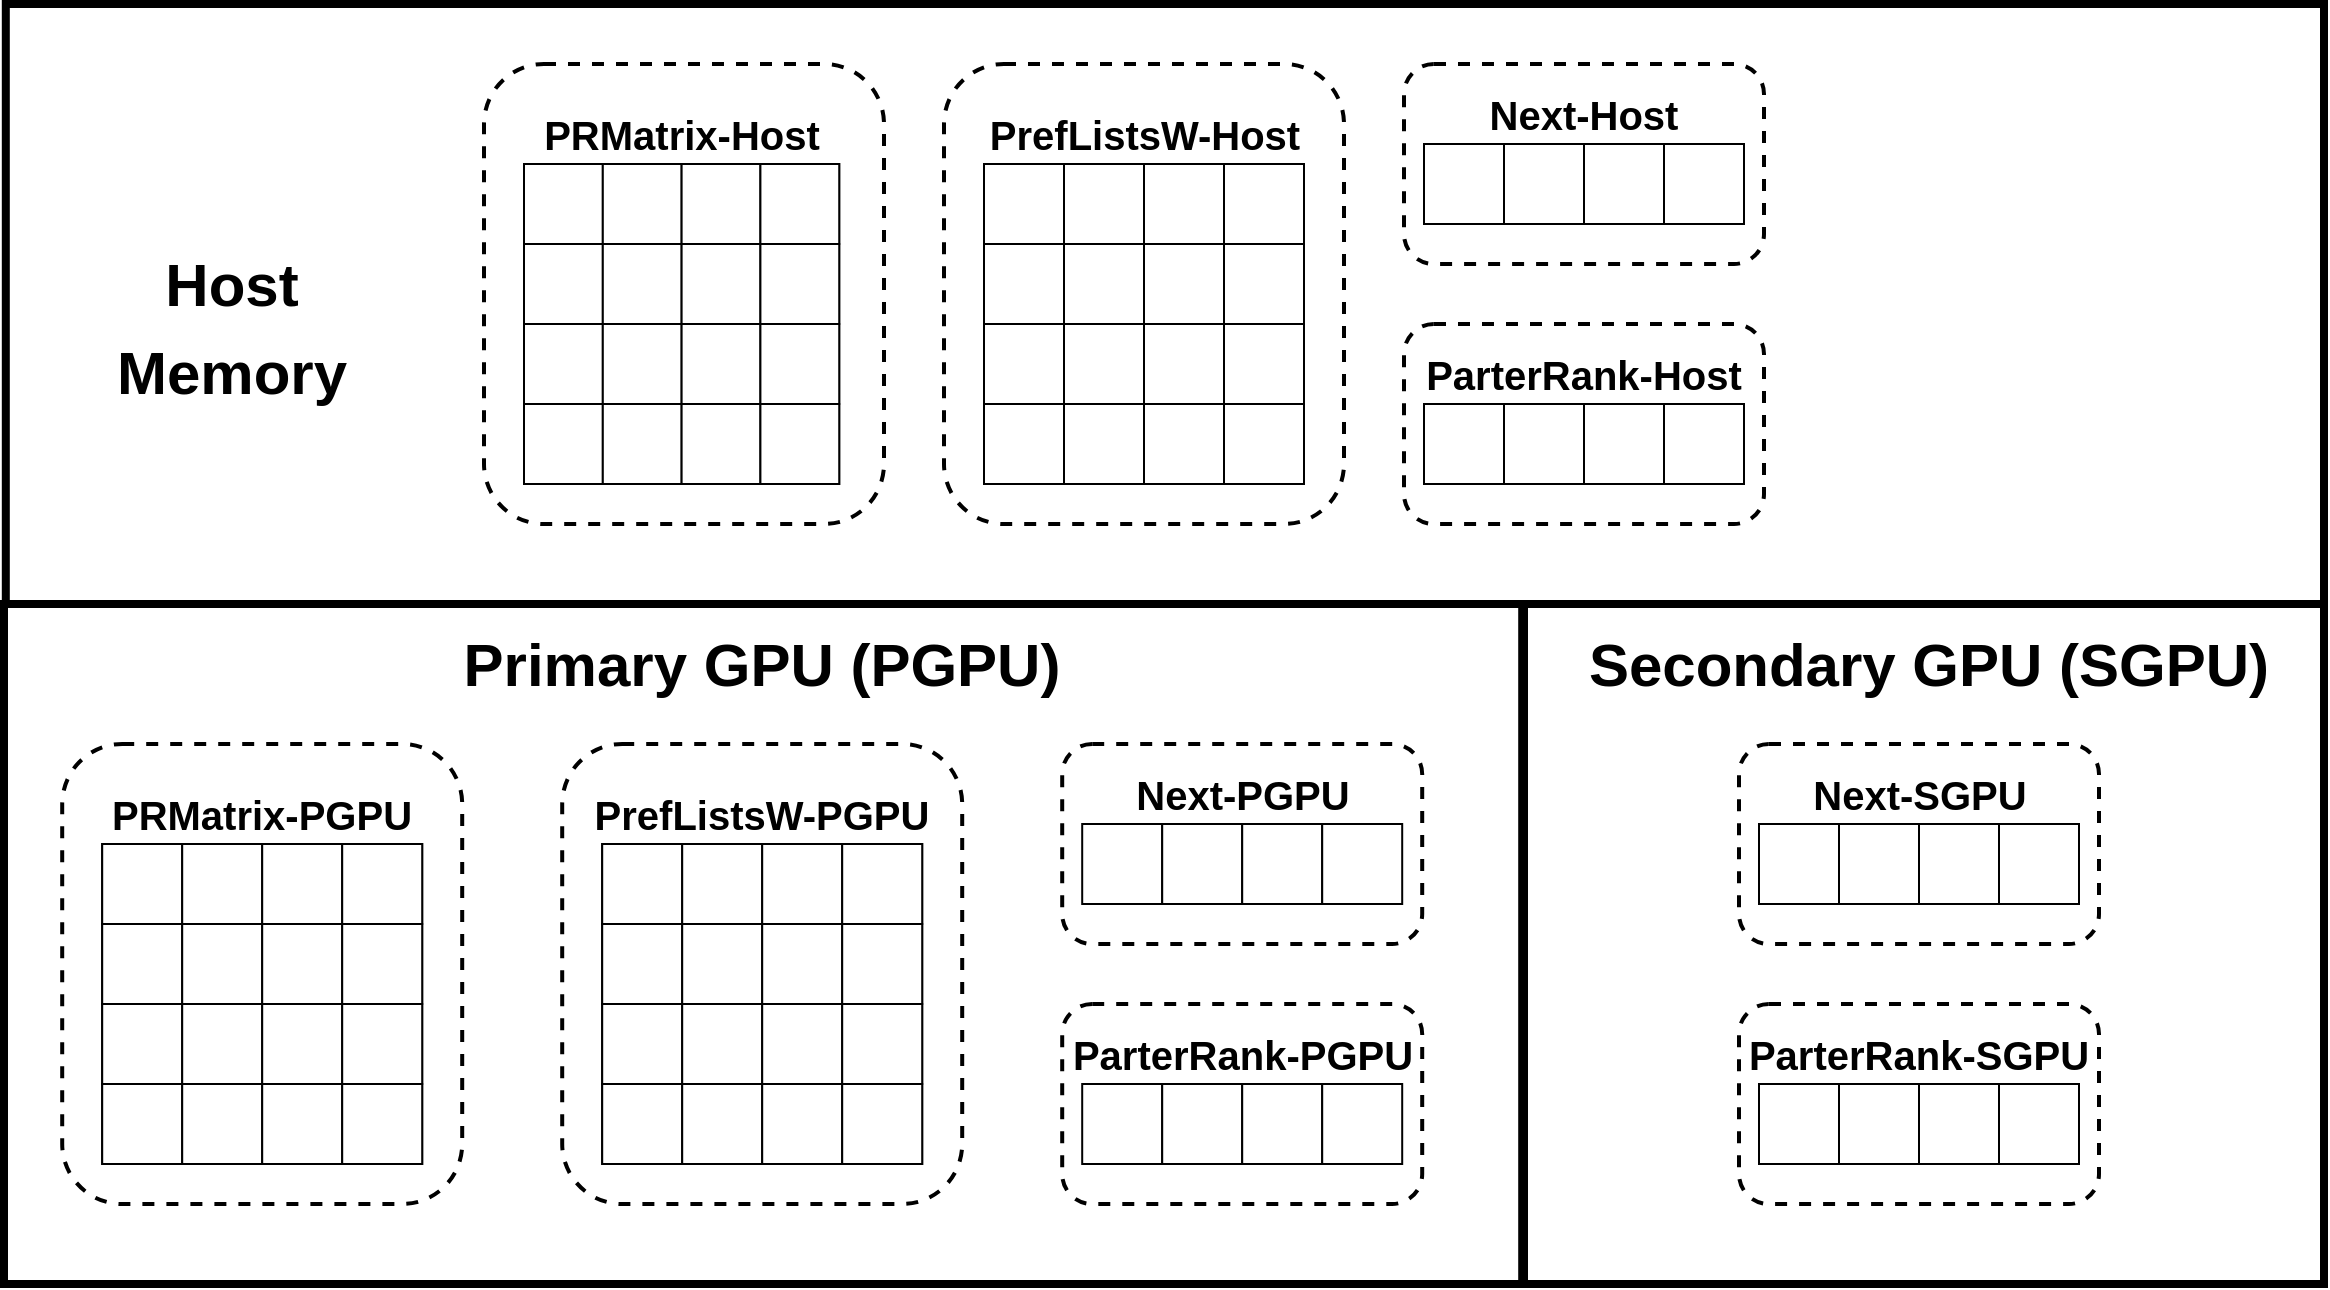 <mxfile version="24.7.0" type="github">
  <diagram name="Page-1" id="QYnF0VAGigdxiVe0kUOT">
    <mxGraphModel dx="1584" dy="921" grid="1" gridSize="10" guides="1" tooltips="1" connect="1" arrows="1" fold="1" page="1" pageScale="1" pageWidth="850" pageHeight="1100" math="0" shadow="0">
      <root>
        <mxCell id="0" />
        <mxCell id="1" parent="0" />
        <mxCell id="m7U1WaPmdHwWJLhLWRLw-304" value="" style="rounded=0;whiteSpace=wrap;html=1;strokeWidth=4;" vertex="1" parent="1">
          <mxGeometry x="160.9" y="400" width="1159.1" height="300" as="geometry" />
        </mxCell>
        <mxCell id="m7U1WaPmdHwWJLhLWRLw-263" value="" style="rounded=1;whiteSpace=wrap;html=1;fillColor=none;strokeWidth=2;dashed=1;" vertex="1" parent="1">
          <mxGeometry x="860" y="430" width="180" height="100" as="geometry" />
        </mxCell>
        <mxCell id="m7U1WaPmdHwWJLhLWRLw-324" value="" style="rounded=0;whiteSpace=wrap;html=1;strokeWidth=4;" vertex="1" parent="1">
          <mxGeometry x="920" y="700" width="400" height="340" as="geometry" />
        </mxCell>
        <mxCell id="m7U1WaPmdHwWJLhLWRLw-92" value="" style="rounded=1;whiteSpace=wrap;html=1;fillColor=none;strokeWidth=2;dashed=1;" vertex="1" parent="1">
          <mxGeometry x="400" y="430" width="200" height="230" as="geometry" />
        </mxCell>
        <mxCell id="m7U1WaPmdHwWJLhLWRLw-93" value="" style="rounded=1;whiteSpace=wrap;html=1;fillColor=none;strokeWidth=2;dashed=1;" vertex="1" parent="1">
          <mxGeometry x="630" y="430" width="200" height="230" as="geometry" />
        </mxCell>
        <mxCell id="m7U1WaPmdHwWJLhLWRLw-30" value="" style="group" vertex="1" connectable="0" parent="1">
          <mxGeometry x="650" y="480" width="160" height="160" as="geometry" />
        </mxCell>
        <mxCell id="m7U1WaPmdHwWJLhLWRLw-3" value="" style="rounded=0;whiteSpace=wrap;html=1;" vertex="1" parent="m7U1WaPmdHwWJLhLWRLw-30">
          <mxGeometry width="160" height="160" as="geometry" />
        </mxCell>
        <mxCell id="m7U1WaPmdHwWJLhLWRLw-14" value="" style="rounded=0;whiteSpace=wrap;html=1;" vertex="1" parent="m7U1WaPmdHwWJLhLWRLw-30">
          <mxGeometry width="40" height="40" as="geometry" />
        </mxCell>
        <mxCell id="m7U1WaPmdHwWJLhLWRLw-15" value="" style="rounded=0;whiteSpace=wrap;html=1;" vertex="1" parent="m7U1WaPmdHwWJLhLWRLw-30">
          <mxGeometry y="40" width="40" height="40" as="geometry" />
        </mxCell>
        <mxCell id="m7U1WaPmdHwWJLhLWRLw-16" value="" style="rounded=0;whiteSpace=wrap;html=1;" vertex="1" parent="m7U1WaPmdHwWJLhLWRLw-30">
          <mxGeometry y="80" width="40" height="40" as="geometry" />
        </mxCell>
        <mxCell id="m7U1WaPmdHwWJLhLWRLw-17" value="" style="rounded=0;whiteSpace=wrap;html=1;" vertex="1" parent="m7U1WaPmdHwWJLhLWRLw-30">
          <mxGeometry y="120" width="40" height="40" as="geometry" />
        </mxCell>
        <mxCell id="m7U1WaPmdHwWJLhLWRLw-18" value="" style="rounded=0;whiteSpace=wrap;html=1;" vertex="1" parent="m7U1WaPmdHwWJLhLWRLw-30">
          <mxGeometry x="40" width="40" height="40" as="geometry" />
        </mxCell>
        <mxCell id="m7U1WaPmdHwWJLhLWRLw-19" value="" style="rounded=0;whiteSpace=wrap;html=1;" vertex="1" parent="m7U1WaPmdHwWJLhLWRLw-30">
          <mxGeometry x="40" y="40" width="40" height="40" as="geometry" />
        </mxCell>
        <mxCell id="m7U1WaPmdHwWJLhLWRLw-20" value="" style="rounded=0;whiteSpace=wrap;html=1;" vertex="1" parent="m7U1WaPmdHwWJLhLWRLw-30">
          <mxGeometry x="40" y="80" width="40" height="40" as="geometry" />
        </mxCell>
        <mxCell id="m7U1WaPmdHwWJLhLWRLw-21" value="" style="rounded=0;whiteSpace=wrap;html=1;" vertex="1" parent="m7U1WaPmdHwWJLhLWRLw-30">
          <mxGeometry x="40" y="120" width="40" height="40" as="geometry" />
        </mxCell>
        <mxCell id="m7U1WaPmdHwWJLhLWRLw-22" value="" style="rounded=0;whiteSpace=wrap;html=1;" vertex="1" parent="m7U1WaPmdHwWJLhLWRLw-30">
          <mxGeometry x="80" width="40" height="40" as="geometry" />
        </mxCell>
        <mxCell id="m7U1WaPmdHwWJLhLWRLw-23" value="" style="rounded=0;whiteSpace=wrap;html=1;" vertex="1" parent="m7U1WaPmdHwWJLhLWRLw-30">
          <mxGeometry x="80" y="40" width="40" height="40" as="geometry" />
        </mxCell>
        <mxCell id="m7U1WaPmdHwWJLhLWRLw-24" value="" style="rounded=0;whiteSpace=wrap;html=1;" vertex="1" parent="m7U1WaPmdHwWJLhLWRLw-30">
          <mxGeometry x="80" y="80" width="40" height="40" as="geometry" />
        </mxCell>
        <mxCell id="m7U1WaPmdHwWJLhLWRLw-25" value="" style="rounded=0;whiteSpace=wrap;html=1;" vertex="1" parent="m7U1WaPmdHwWJLhLWRLw-30">
          <mxGeometry x="80" y="120" width="40" height="40" as="geometry" />
        </mxCell>
        <mxCell id="m7U1WaPmdHwWJLhLWRLw-26" value="" style="rounded=0;whiteSpace=wrap;html=1;" vertex="1" parent="m7U1WaPmdHwWJLhLWRLw-30">
          <mxGeometry x="120" width="40" height="40" as="geometry" />
        </mxCell>
        <mxCell id="m7U1WaPmdHwWJLhLWRLw-27" value="" style="rounded=0;whiteSpace=wrap;html=1;" vertex="1" parent="m7U1WaPmdHwWJLhLWRLw-30">
          <mxGeometry x="120" y="40" width="40" height="40" as="geometry" />
        </mxCell>
        <mxCell id="m7U1WaPmdHwWJLhLWRLw-28" value="" style="rounded=0;whiteSpace=wrap;html=1;" vertex="1" parent="m7U1WaPmdHwWJLhLWRLw-30">
          <mxGeometry x="120" y="80" width="40" height="40" as="geometry" />
        </mxCell>
        <mxCell id="m7U1WaPmdHwWJLhLWRLw-29" value="" style="rounded=0;whiteSpace=wrap;html=1;" vertex="1" parent="m7U1WaPmdHwWJLhLWRLw-30">
          <mxGeometry x="120" y="120" width="40" height="40" as="geometry" />
        </mxCell>
        <mxCell id="m7U1WaPmdHwWJLhLWRLw-84" value="&lt;p&gt;&lt;b&gt;&lt;font style=&quot;font-size: 20px;&quot;&gt;PRMatrix-Host&lt;/font&gt;&lt;/b&gt;&lt;/p&gt;" style="text;html=1;align=center;verticalAlign=middle;whiteSpace=wrap;rounded=0;" vertex="1" parent="1">
          <mxGeometry x="428.81" y="450" width="140" height="30" as="geometry" />
        </mxCell>
        <mxCell id="m7U1WaPmdHwWJLhLWRLw-86" value="&lt;p&gt;&lt;b&gt;&lt;font style=&quot;font-size: 20px;&quot;&gt;PrefListsW-Host&lt;/font&gt;&lt;/b&gt;&lt;/p&gt;" style="text;html=1;align=center;verticalAlign=middle;whiteSpace=wrap;rounded=0;" vertex="1" parent="1">
          <mxGeometry x="647.5" y="450" width="165" height="30" as="geometry" />
        </mxCell>
        <mxCell id="m7U1WaPmdHwWJLhLWRLw-257" value="" style="group" vertex="1" connectable="0" parent="1">
          <mxGeometry x="870" y="470" width="160" height="80" as="geometry" />
        </mxCell>
        <mxCell id="m7U1WaPmdHwWJLhLWRLw-258" value="" style="rounded=0;whiteSpace=wrap;html=1;" vertex="1" parent="m7U1WaPmdHwWJLhLWRLw-257">
          <mxGeometry width="40" height="40" as="geometry" />
        </mxCell>
        <mxCell id="m7U1WaPmdHwWJLhLWRLw-259" value="" style="rounded=0;whiteSpace=wrap;html=1;" vertex="1" parent="m7U1WaPmdHwWJLhLWRLw-257">
          <mxGeometry x="40" width="40" height="40" as="geometry" />
        </mxCell>
        <mxCell id="m7U1WaPmdHwWJLhLWRLw-260" value="" style="rounded=0;whiteSpace=wrap;html=1;" vertex="1" parent="m7U1WaPmdHwWJLhLWRLw-257">
          <mxGeometry x="80" width="40" height="40" as="geometry" />
        </mxCell>
        <mxCell id="m7U1WaPmdHwWJLhLWRLw-261" value="" style="rounded=0;whiteSpace=wrap;html=1;" vertex="1" parent="m7U1WaPmdHwWJLhLWRLw-257">
          <mxGeometry x="120" width="40" height="40" as="geometry" />
        </mxCell>
        <mxCell id="m7U1WaPmdHwWJLhLWRLw-262" value="&lt;p&gt;&lt;b&gt;&lt;font style=&quot;font-size: 20px;&quot;&gt;Next-Host&lt;/font&gt;&lt;/b&gt;&lt;/p&gt;" style="text;html=1;align=center;verticalAlign=middle;whiteSpace=wrap;rounded=0;" vertex="1" parent="1">
          <mxGeometry x="900" y="440" width="100" height="30" as="geometry" />
        </mxCell>
        <mxCell id="m7U1WaPmdHwWJLhLWRLw-264" value="" style="rounded=1;whiteSpace=wrap;html=1;fillColor=none;strokeWidth=2;dashed=1;" vertex="1" parent="1">
          <mxGeometry x="860" y="560" width="180" height="100" as="geometry" />
        </mxCell>
        <mxCell id="m7U1WaPmdHwWJLhLWRLw-265" value="" style="group" vertex="1" connectable="0" parent="1">
          <mxGeometry x="670" y="600" width="230" height="120" as="geometry" />
        </mxCell>
        <mxCell id="m7U1WaPmdHwWJLhLWRLw-266" value="" style="rounded=0;whiteSpace=wrap;html=1;" vertex="1" parent="m7U1WaPmdHwWJLhLWRLw-265">
          <mxGeometry x="200" width="40" height="40" as="geometry" />
        </mxCell>
        <mxCell id="m7U1WaPmdHwWJLhLWRLw-267" value="" style="rounded=0;whiteSpace=wrap;html=1;" vertex="1" parent="m7U1WaPmdHwWJLhLWRLw-265">
          <mxGeometry x="240" width="40" height="40" as="geometry" />
        </mxCell>
        <mxCell id="m7U1WaPmdHwWJLhLWRLw-268" value="" style="rounded=0;whiteSpace=wrap;html=1;" vertex="1" parent="m7U1WaPmdHwWJLhLWRLw-265">
          <mxGeometry x="280" width="40" height="40" as="geometry" />
        </mxCell>
        <mxCell id="m7U1WaPmdHwWJLhLWRLw-269" value="" style="rounded=0;whiteSpace=wrap;html=1;" vertex="1" parent="m7U1WaPmdHwWJLhLWRLw-265">
          <mxGeometry x="320" width="40" height="40" as="geometry" />
        </mxCell>
        <mxCell id="m7U1WaPmdHwWJLhLWRLw-270" value="&lt;p&gt;&lt;b&gt;&lt;font style=&quot;font-size: 20px;&quot;&gt;ParterRank-Host&lt;/font&gt;&lt;/b&gt;&lt;/p&gt;" style="text;html=1;align=center;verticalAlign=middle;whiteSpace=wrap;rounded=0;" vertex="1" parent="1">
          <mxGeometry x="870" y="570" width="160" height="30" as="geometry" />
        </mxCell>
        <mxCell id="m7U1WaPmdHwWJLhLWRLw-305" value="" style="rounded=1;whiteSpace=wrap;html=1;fillColor=none;strokeWidth=2;dashed=1;" vertex="1" parent="1">
          <mxGeometry x="1027.5" y="900" width="180" height="100" as="geometry" />
        </mxCell>
        <mxCell id="m7U1WaPmdHwWJLhLWRLw-306" value="" style="rounded=1;whiteSpace=wrap;html=1;fillColor=none;strokeWidth=2;dashed=1;" vertex="1" parent="1">
          <mxGeometry x="1027.5" y="770" width="180" height="100" as="geometry" />
        </mxCell>
        <mxCell id="m7U1WaPmdHwWJLhLWRLw-307" value="&lt;p style=&quot;font-size: 20px;&quot;&gt;&lt;b style=&quot;font-size: 20px;&quot;&gt;&lt;font style=&quot;font-size: 20px;&quot;&gt;Next-SGPU&lt;/font&gt;&lt;/b&gt;&lt;/p&gt;" style="text;html=1;align=center;verticalAlign=middle;whiteSpace=wrap;rounded=0;fontSize=20;" vertex="1" parent="1">
          <mxGeometry x="1053.75" y="780" width="127.5" height="30" as="geometry" />
        </mxCell>
        <mxCell id="m7U1WaPmdHwWJLhLWRLw-308" value="&lt;p style=&quot;font-size: 20px;&quot;&gt;&lt;b style=&quot;font-size: 20px;&quot;&gt;&lt;font style=&quot;font-size: 20px;&quot;&gt;ParterRank-SGPU&lt;/font&gt;&lt;/b&gt;&lt;/p&gt;" style="text;html=1;align=center;verticalAlign=middle;whiteSpace=wrap;rounded=0;fontSize=20;" vertex="1" parent="1">
          <mxGeometry x="1026.25" y="910" width="182.5" height="30" as="geometry" />
        </mxCell>
        <mxCell id="m7U1WaPmdHwWJLhLWRLw-309" value="&lt;b style=&quot;&quot;&gt;&lt;font style=&quot;font-size: 30px;&quot;&gt;Secondary GPU (SGPU)&lt;/font&gt;&lt;/b&gt;" style="rounded=1;whiteSpace=wrap;html=1;strokeColor=none;fillColor=none;" vertex="1" parent="1">
          <mxGeometry x="950" y="710" width="345" height="40" as="geometry" />
        </mxCell>
        <mxCell id="m7U1WaPmdHwWJLhLWRLw-312" value="" style="group" vertex="1" connectable="0" parent="1">
          <mxGeometry x="1037.5" y="940" width="160" height="40" as="geometry" />
        </mxCell>
        <mxCell id="m7U1WaPmdHwWJLhLWRLw-313" value="" style="rounded=0;whiteSpace=wrap;html=1;" vertex="1" parent="m7U1WaPmdHwWJLhLWRLw-312">
          <mxGeometry width="40" height="40" as="geometry" />
        </mxCell>
        <mxCell id="m7U1WaPmdHwWJLhLWRLw-314" value="" style="rounded=0;whiteSpace=wrap;html=1;" vertex="1" parent="m7U1WaPmdHwWJLhLWRLw-312">
          <mxGeometry x="40" width="40" height="40" as="geometry" />
        </mxCell>
        <mxCell id="m7U1WaPmdHwWJLhLWRLw-315" value="" style="rounded=0;whiteSpace=wrap;html=1;" vertex="1" parent="m7U1WaPmdHwWJLhLWRLw-312">
          <mxGeometry x="80" width="40" height="40" as="geometry" />
        </mxCell>
        <mxCell id="m7U1WaPmdHwWJLhLWRLw-316" value="" style="rounded=0;whiteSpace=wrap;html=1;" vertex="1" parent="m7U1WaPmdHwWJLhLWRLw-312">
          <mxGeometry x="120" width="40" height="40" as="geometry" />
        </mxCell>
        <mxCell id="m7U1WaPmdHwWJLhLWRLw-318" value="" style="group" vertex="1" connectable="0" parent="1">
          <mxGeometry x="1037.5" y="810" width="160" height="80" as="geometry" />
        </mxCell>
        <mxCell id="m7U1WaPmdHwWJLhLWRLw-319" value="" style="group" vertex="1" connectable="0" parent="m7U1WaPmdHwWJLhLWRLw-318">
          <mxGeometry width="160" height="40" as="geometry" />
        </mxCell>
        <mxCell id="m7U1WaPmdHwWJLhLWRLw-320" value="" style="rounded=0;whiteSpace=wrap;html=1;" vertex="1" parent="m7U1WaPmdHwWJLhLWRLw-319">
          <mxGeometry width="40" height="40" as="geometry" />
        </mxCell>
        <mxCell id="m7U1WaPmdHwWJLhLWRLw-321" value="" style="rounded=0;whiteSpace=wrap;html=1;" vertex="1" parent="m7U1WaPmdHwWJLhLWRLw-319">
          <mxGeometry x="40" width="40" height="40" as="geometry" />
        </mxCell>
        <mxCell id="m7U1WaPmdHwWJLhLWRLw-322" value="" style="rounded=0;whiteSpace=wrap;html=1;" vertex="1" parent="m7U1WaPmdHwWJLhLWRLw-319">
          <mxGeometry x="80" width="40" height="40" as="geometry" />
        </mxCell>
        <mxCell id="m7U1WaPmdHwWJLhLWRLw-323" value="" style="rounded=0;whiteSpace=wrap;html=1;" vertex="1" parent="m7U1WaPmdHwWJLhLWRLw-319">
          <mxGeometry x="120" width="40" height="40" as="geometry" />
        </mxCell>
        <mxCell id="m7U1WaPmdHwWJLhLWRLw-33" value="" style="rounded=0;whiteSpace=wrap;html=1;" vertex="1" parent="1">
          <mxGeometry x="420" y="480" width="157.612" height="160" as="geometry" />
        </mxCell>
        <mxCell id="m7U1WaPmdHwWJLhLWRLw-34" value="" style="rounded=0;whiteSpace=wrap;html=1;" vertex="1" parent="1">
          <mxGeometry x="420" y="480" width="39.403" height="40" as="geometry" />
        </mxCell>
        <mxCell id="m7U1WaPmdHwWJLhLWRLw-35" value="" style="rounded=0;whiteSpace=wrap;html=1;" vertex="1" parent="1">
          <mxGeometry x="420" y="520" width="39.403" height="40" as="geometry" />
        </mxCell>
        <mxCell id="m7U1WaPmdHwWJLhLWRLw-36" value="" style="rounded=0;whiteSpace=wrap;html=1;" vertex="1" parent="1">
          <mxGeometry x="420" y="560" width="39.403" height="40" as="geometry" />
        </mxCell>
        <mxCell id="m7U1WaPmdHwWJLhLWRLw-37" value="" style="rounded=0;whiteSpace=wrap;html=1;" vertex="1" parent="1">
          <mxGeometry x="420" y="600" width="39.403" height="40" as="geometry" />
        </mxCell>
        <mxCell id="m7U1WaPmdHwWJLhLWRLw-38" value="" style="rounded=0;whiteSpace=wrap;html=1;" vertex="1" parent="1">
          <mxGeometry x="459.403" y="480" width="39.403" height="40" as="geometry" />
        </mxCell>
        <mxCell id="m7U1WaPmdHwWJLhLWRLw-39" value="" style="rounded=0;whiteSpace=wrap;html=1;" vertex="1" parent="1">
          <mxGeometry x="459.403" y="520" width="39.403" height="40" as="geometry" />
        </mxCell>
        <mxCell id="m7U1WaPmdHwWJLhLWRLw-40" value="" style="rounded=0;whiteSpace=wrap;html=1;" vertex="1" parent="1">
          <mxGeometry x="459.403" y="560" width="39.403" height="40" as="geometry" />
        </mxCell>
        <mxCell id="m7U1WaPmdHwWJLhLWRLw-41" value="" style="rounded=0;whiteSpace=wrap;html=1;" vertex="1" parent="1">
          <mxGeometry x="459.403" y="600" width="39.403" height="40" as="geometry" />
        </mxCell>
        <mxCell id="m7U1WaPmdHwWJLhLWRLw-42" value="" style="rounded=0;whiteSpace=wrap;html=1;" vertex="1" parent="1">
          <mxGeometry x="498.806" y="480" width="39.403" height="40" as="geometry" />
        </mxCell>
        <mxCell id="m7U1WaPmdHwWJLhLWRLw-43" value="" style="rounded=0;whiteSpace=wrap;html=1;" vertex="1" parent="1">
          <mxGeometry x="498.806" y="520" width="39.403" height="40" as="geometry" />
        </mxCell>
        <mxCell id="m7U1WaPmdHwWJLhLWRLw-44" value="" style="rounded=0;whiteSpace=wrap;html=1;" vertex="1" parent="1">
          <mxGeometry x="498.806" y="560" width="39.403" height="40" as="geometry" />
        </mxCell>
        <mxCell id="m7U1WaPmdHwWJLhLWRLw-45" value="" style="rounded=0;whiteSpace=wrap;html=1;" vertex="1" parent="1">
          <mxGeometry x="498.806" y="600" width="39.403" height="40" as="geometry" />
        </mxCell>
        <mxCell id="m7U1WaPmdHwWJLhLWRLw-46" value="" style="rounded=0;whiteSpace=wrap;html=1;" vertex="1" parent="1">
          <mxGeometry x="538.209" y="480" width="39.403" height="40" as="geometry" />
        </mxCell>
        <mxCell id="m7U1WaPmdHwWJLhLWRLw-47" value="" style="rounded=0;whiteSpace=wrap;html=1;" vertex="1" parent="1">
          <mxGeometry x="538.209" y="520" width="39.403" height="40" as="geometry" />
        </mxCell>
        <mxCell id="m7U1WaPmdHwWJLhLWRLw-48" value="" style="rounded=0;whiteSpace=wrap;html=1;" vertex="1" parent="1">
          <mxGeometry x="538.209" y="560" width="39.403" height="40" as="geometry" />
        </mxCell>
        <mxCell id="m7U1WaPmdHwWJLhLWRLw-49" value="" style="rounded=0;whiteSpace=wrap;html=1;" vertex="1" parent="1">
          <mxGeometry x="538.209" y="600" width="39.403" height="40" as="geometry" />
        </mxCell>
        <mxCell id="m7U1WaPmdHwWJLhLWRLw-96" value="" style="rounded=0;whiteSpace=wrap;html=1;strokeWidth=4;" vertex="1" parent="1">
          <mxGeometry x="160" y="700" width="759.1" height="340" as="geometry" />
        </mxCell>
        <mxCell id="m7U1WaPmdHwWJLhLWRLw-278" value="" style="rounded=1;whiteSpace=wrap;html=1;fillColor=none;strokeWidth=2;dashed=1;" vertex="1" parent="1">
          <mxGeometry x="689.1" y="900" width="180" height="100" as="geometry" />
        </mxCell>
        <mxCell id="m7U1WaPmdHwWJLhLWRLw-277" value="" style="rounded=1;whiteSpace=wrap;html=1;fillColor=none;strokeWidth=2;dashed=1;" vertex="1" parent="1">
          <mxGeometry x="689.1" y="770" width="180" height="100" as="geometry" />
        </mxCell>
        <mxCell id="m7U1WaPmdHwWJLhLWRLw-6" value="&lt;b style=&quot;&quot;&gt;&lt;font style=&quot;font-size: 30px;&quot;&gt;Primary GPU (PGPU)&lt;/font&gt;&lt;/b&gt;" style="rounded=1;whiteSpace=wrap;html=1;strokeColor=none;fillColor=none;" vertex="1" parent="1">
          <mxGeometry x="379.1" y="710" width="320" height="40" as="geometry" />
        </mxCell>
        <mxCell id="m7U1WaPmdHwWJLhLWRLw-138" value="" style="rounded=1;whiteSpace=wrap;html=1;fillColor=none;strokeWidth=2;dashed=1;" vertex="1" parent="1">
          <mxGeometry x="189.1" y="770" width="200" height="230" as="geometry" />
        </mxCell>
        <mxCell id="m7U1WaPmdHwWJLhLWRLw-139" value="" style="group" vertex="1" connectable="0" parent="1">
          <mxGeometry x="209.1" y="820" width="160" height="160" as="geometry" />
        </mxCell>
        <mxCell id="m7U1WaPmdHwWJLhLWRLw-140" value="" style="rounded=0;whiteSpace=wrap;html=1;" vertex="1" parent="m7U1WaPmdHwWJLhLWRLw-139">
          <mxGeometry width="160" height="160" as="geometry" />
        </mxCell>
        <mxCell id="m7U1WaPmdHwWJLhLWRLw-141" value="" style="rounded=0;whiteSpace=wrap;html=1;" vertex="1" parent="m7U1WaPmdHwWJLhLWRLw-139">
          <mxGeometry width="40" height="40" as="geometry" />
        </mxCell>
        <mxCell id="m7U1WaPmdHwWJLhLWRLw-142" value="" style="rounded=0;whiteSpace=wrap;html=1;" vertex="1" parent="m7U1WaPmdHwWJLhLWRLw-139">
          <mxGeometry y="40" width="40" height="40" as="geometry" />
        </mxCell>
        <mxCell id="m7U1WaPmdHwWJLhLWRLw-143" value="" style="rounded=0;whiteSpace=wrap;html=1;" vertex="1" parent="m7U1WaPmdHwWJLhLWRLw-139">
          <mxGeometry y="80" width="40" height="40" as="geometry" />
        </mxCell>
        <mxCell id="m7U1WaPmdHwWJLhLWRLw-144" value="" style="rounded=0;whiteSpace=wrap;html=1;" vertex="1" parent="m7U1WaPmdHwWJLhLWRLw-139">
          <mxGeometry y="120" width="40" height="40" as="geometry" />
        </mxCell>
        <mxCell id="m7U1WaPmdHwWJLhLWRLw-145" value="" style="rounded=0;whiteSpace=wrap;html=1;" vertex="1" parent="m7U1WaPmdHwWJLhLWRLw-139">
          <mxGeometry x="40" width="40" height="40" as="geometry" />
        </mxCell>
        <mxCell id="m7U1WaPmdHwWJLhLWRLw-146" value="" style="rounded=0;whiteSpace=wrap;html=1;" vertex="1" parent="m7U1WaPmdHwWJLhLWRLw-139">
          <mxGeometry x="40" y="40" width="40" height="40" as="geometry" />
        </mxCell>
        <mxCell id="m7U1WaPmdHwWJLhLWRLw-147" value="" style="rounded=0;whiteSpace=wrap;html=1;" vertex="1" parent="m7U1WaPmdHwWJLhLWRLw-139">
          <mxGeometry x="40" y="80" width="40" height="40" as="geometry" />
        </mxCell>
        <mxCell id="m7U1WaPmdHwWJLhLWRLw-148" value="" style="rounded=0;whiteSpace=wrap;html=1;" vertex="1" parent="m7U1WaPmdHwWJLhLWRLw-139">
          <mxGeometry x="40" y="120" width="40" height="40" as="geometry" />
        </mxCell>
        <mxCell id="m7U1WaPmdHwWJLhLWRLw-149" value="" style="rounded=0;whiteSpace=wrap;html=1;" vertex="1" parent="m7U1WaPmdHwWJLhLWRLw-139">
          <mxGeometry x="80" width="40" height="40" as="geometry" />
        </mxCell>
        <mxCell id="m7U1WaPmdHwWJLhLWRLw-150" value="" style="rounded=0;whiteSpace=wrap;html=1;" vertex="1" parent="m7U1WaPmdHwWJLhLWRLw-139">
          <mxGeometry x="80" y="40" width="40" height="40" as="geometry" />
        </mxCell>
        <mxCell id="m7U1WaPmdHwWJLhLWRLw-151" value="" style="rounded=0;whiteSpace=wrap;html=1;" vertex="1" parent="m7U1WaPmdHwWJLhLWRLw-139">
          <mxGeometry x="80" y="80" width="40" height="40" as="geometry" />
        </mxCell>
        <mxCell id="m7U1WaPmdHwWJLhLWRLw-152" value="" style="rounded=0;whiteSpace=wrap;html=1;" vertex="1" parent="m7U1WaPmdHwWJLhLWRLw-139">
          <mxGeometry x="80" y="120" width="40" height="40" as="geometry" />
        </mxCell>
        <mxCell id="m7U1WaPmdHwWJLhLWRLw-153" value="" style="rounded=0;whiteSpace=wrap;html=1;" vertex="1" parent="m7U1WaPmdHwWJLhLWRLw-139">
          <mxGeometry x="120" width="40" height="40" as="geometry" />
        </mxCell>
        <mxCell id="m7U1WaPmdHwWJLhLWRLw-154" value="" style="rounded=0;whiteSpace=wrap;html=1;" vertex="1" parent="m7U1WaPmdHwWJLhLWRLw-139">
          <mxGeometry x="120" y="40" width="40" height="40" as="geometry" />
        </mxCell>
        <mxCell id="m7U1WaPmdHwWJLhLWRLw-155" value="" style="rounded=0;whiteSpace=wrap;html=1;" vertex="1" parent="m7U1WaPmdHwWJLhLWRLw-139">
          <mxGeometry x="120" y="80" width="40" height="40" as="geometry" />
        </mxCell>
        <mxCell id="m7U1WaPmdHwWJLhLWRLw-156" value="" style="rounded=0;whiteSpace=wrap;html=1;" vertex="1" parent="m7U1WaPmdHwWJLhLWRLw-139">
          <mxGeometry x="120" y="120" width="40" height="40" as="geometry" />
        </mxCell>
        <mxCell id="m7U1WaPmdHwWJLhLWRLw-157" value="&lt;p style=&quot;font-size: 20px;&quot;&gt;&lt;b style=&quot;font-size: 20px;&quot;&gt;&lt;font style=&quot;font-size: 20px;&quot;&gt;PRMatrix-PGPU&lt;/font&gt;&lt;/b&gt;&lt;/p&gt;" style="text;html=1;align=center;verticalAlign=middle;whiteSpace=wrap;rounded=0;fontSize=20;" vertex="1" parent="1">
          <mxGeometry x="211.15" y="790" width="155.9" height="30" as="geometry" />
        </mxCell>
        <mxCell id="m7U1WaPmdHwWJLhLWRLw-216" value="" style="rounded=1;whiteSpace=wrap;html=1;fillColor=none;strokeWidth=2;dashed=1;" vertex="1" parent="1">
          <mxGeometry x="439.1" y="770" width="200" height="230" as="geometry" />
        </mxCell>
        <mxCell id="m7U1WaPmdHwWJLhLWRLw-235" value="&lt;p style=&quot;font-size: 20px;&quot;&gt;&lt;b style=&quot;font-size: 20px;&quot;&gt;&lt;font style=&quot;font-size: 20px;&quot;&gt;PrefListsW-PGPU&lt;/font&gt;&lt;/b&gt;&lt;/p&gt;" style="text;html=1;align=center;verticalAlign=middle;whiteSpace=wrap;rounded=0;fontSize=20;" vertex="1" parent="1">
          <mxGeometry x="453.3" y="790" width="171.6" height="30" as="geometry" />
        </mxCell>
        <mxCell id="m7U1WaPmdHwWJLhLWRLw-271" value="" style="group" vertex="1" connectable="0" parent="1">
          <mxGeometry x="699.1" y="810" width="160" height="80" as="geometry" />
        </mxCell>
        <mxCell id="m7U1WaPmdHwWJLhLWRLw-310" value="" style="group" vertex="1" connectable="0" parent="m7U1WaPmdHwWJLhLWRLw-271">
          <mxGeometry width="160" height="40" as="geometry" />
        </mxCell>
        <mxCell id="m7U1WaPmdHwWJLhLWRLw-272" value="" style="rounded=0;whiteSpace=wrap;html=1;" vertex="1" parent="m7U1WaPmdHwWJLhLWRLw-310">
          <mxGeometry width="40" height="40" as="geometry" />
        </mxCell>
        <mxCell id="m7U1WaPmdHwWJLhLWRLw-273" value="" style="rounded=0;whiteSpace=wrap;html=1;" vertex="1" parent="m7U1WaPmdHwWJLhLWRLw-310">
          <mxGeometry x="40" width="40" height="40" as="geometry" />
        </mxCell>
        <mxCell id="m7U1WaPmdHwWJLhLWRLw-274" value="" style="rounded=0;whiteSpace=wrap;html=1;" vertex="1" parent="m7U1WaPmdHwWJLhLWRLw-310">
          <mxGeometry x="80" width="40" height="40" as="geometry" />
        </mxCell>
        <mxCell id="m7U1WaPmdHwWJLhLWRLw-275" value="" style="rounded=0;whiteSpace=wrap;html=1;" vertex="1" parent="m7U1WaPmdHwWJLhLWRLw-310">
          <mxGeometry x="120" width="40" height="40" as="geometry" />
        </mxCell>
        <mxCell id="m7U1WaPmdHwWJLhLWRLw-276" value="&lt;p style=&quot;font-size: 20px;&quot;&gt;&lt;b style=&quot;font-size: 20px;&quot;&gt;&lt;font style=&quot;font-size: 20px;&quot;&gt;Next-PGPU&lt;/font&gt;&lt;/b&gt;&lt;/p&gt;" style="text;html=1;align=center;verticalAlign=middle;whiteSpace=wrap;rounded=0;fontSize=20;" vertex="1" parent="1">
          <mxGeometry x="719.55" y="780" width="119.1" height="30" as="geometry" />
        </mxCell>
        <mxCell id="m7U1WaPmdHwWJLhLWRLw-279" value="" style="group" vertex="1" connectable="0" parent="1">
          <mxGeometry x="699.1" y="940" width="160" height="80" as="geometry" />
        </mxCell>
        <mxCell id="m7U1WaPmdHwWJLhLWRLw-311" value="" style="group" vertex="1" connectable="0" parent="m7U1WaPmdHwWJLhLWRLw-279">
          <mxGeometry width="160" height="40" as="geometry" />
        </mxCell>
        <mxCell id="m7U1WaPmdHwWJLhLWRLw-280" value="" style="rounded=0;whiteSpace=wrap;html=1;" vertex="1" parent="m7U1WaPmdHwWJLhLWRLw-311">
          <mxGeometry width="40" height="40" as="geometry" />
        </mxCell>
        <mxCell id="m7U1WaPmdHwWJLhLWRLw-281" value="" style="rounded=0;whiteSpace=wrap;html=1;" vertex="1" parent="m7U1WaPmdHwWJLhLWRLw-311">
          <mxGeometry x="40" width="40" height="40" as="geometry" />
        </mxCell>
        <mxCell id="m7U1WaPmdHwWJLhLWRLw-282" value="" style="rounded=0;whiteSpace=wrap;html=1;" vertex="1" parent="m7U1WaPmdHwWJLhLWRLw-311">
          <mxGeometry x="80" width="40" height="40" as="geometry" />
        </mxCell>
        <mxCell id="m7U1WaPmdHwWJLhLWRLw-283" value="" style="rounded=0;whiteSpace=wrap;html=1;" vertex="1" parent="m7U1WaPmdHwWJLhLWRLw-311">
          <mxGeometry x="120" width="40" height="40" as="geometry" />
        </mxCell>
        <mxCell id="m7U1WaPmdHwWJLhLWRLw-284" value="&lt;p style=&quot;font-size: 20px;&quot;&gt;&lt;b style=&quot;font-size: 20px;&quot;&gt;&lt;font style=&quot;font-size: 20px;&quot;&gt;ParterRank-PGPU&lt;/font&gt;&lt;/b&gt;&lt;/p&gt;" style="text;html=1;align=center;verticalAlign=middle;whiteSpace=wrap;rounded=0;fontSize=20;" vertex="1" parent="1">
          <mxGeometry x="690" y="910" width="179.1" height="30" as="geometry" />
        </mxCell>
        <mxCell id="m7U1WaPmdHwWJLhLWRLw-285" value="" style="group" vertex="1" connectable="0" parent="1">
          <mxGeometry x="459.1" y="820" width="160" height="160" as="geometry" />
        </mxCell>
        <mxCell id="m7U1WaPmdHwWJLhLWRLw-286" value="" style="rounded=0;whiteSpace=wrap;html=1;" vertex="1" parent="m7U1WaPmdHwWJLhLWRLw-285">
          <mxGeometry width="160" height="160" as="geometry" />
        </mxCell>
        <mxCell id="m7U1WaPmdHwWJLhLWRLw-287" value="" style="rounded=0;whiteSpace=wrap;html=1;" vertex="1" parent="m7U1WaPmdHwWJLhLWRLw-285">
          <mxGeometry width="40" height="40" as="geometry" />
        </mxCell>
        <mxCell id="m7U1WaPmdHwWJLhLWRLw-288" value="" style="rounded=0;whiteSpace=wrap;html=1;" vertex="1" parent="m7U1WaPmdHwWJLhLWRLw-285">
          <mxGeometry y="40" width="40" height="40" as="geometry" />
        </mxCell>
        <mxCell id="m7U1WaPmdHwWJLhLWRLw-289" value="" style="rounded=0;whiteSpace=wrap;html=1;" vertex="1" parent="m7U1WaPmdHwWJLhLWRLw-285">
          <mxGeometry y="80" width="40" height="40" as="geometry" />
        </mxCell>
        <mxCell id="m7U1WaPmdHwWJLhLWRLw-290" value="" style="rounded=0;whiteSpace=wrap;html=1;" vertex="1" parent="m7U1WaPmdHwWJLhLWRLw-285">
          <mxGeometry y="120" width="40" height="40" as="geometry" />
        </mxCell>
        <mxCell id="m7U1WaPmdHwWJLhLWRLw-291" value="" style="rounded=0;whiteSpace=wrap;html=1;" vertex="1" parent="m7U1WaPmdHwWJLhLWRLw-285">
          <mxGeometry x="40" width="40" height="40" as="geometry" />
        </mxCell>
        <mxCell id="m7U1WaPmdHwWJLhLWRLw-292" value="" style="rounded=0;whiteSpace=wrap;html=1;" vertex="1" parent="m7U1WaPmdHwWJLhLWRLw-285">
          <mxGeometry x="40" y="40" width="40" height="40" as="geometry" />
        </mxCell>
        <mxCell id="m7U1WaPmdHwWJLhLWRLw-293" value="" style="rounded=0;whiteSpace=wrap;html=1;" vertex="1" parent="m7U1WaPmdHwWJLhLWRLw-285">
          <mxGeometry x="40" y="80" width="40" height="40" as="geometry" />
        </mxCell>
        <mxCell id="m7U1WaPmdHwWJLhLWRLw-294" value="" style="rounded=0;whiteSpace=wrap;html=1;" vertex="1" parent="m7U1WaPmdHwWJLhLWRLw-285">
          <mxGeometry x="40" y="120" width="40" height="40" as="geometry" />
        </mxCell>
        <mxCell id="m7U1WaPmdHwWJLhLWRLw-295" value="" style="rounded=0;whiteSpace=wrap;html=1;" vertex="1" parent="m7U1WaPmdHwWJLhLWRLw-285">
          <mxGeometry x="80" width="40" height="40" as="geometry" />
        </mxCell>
        <mxCell id="m7U1WaPmdHwWJLhLWRLw-296" value="" style="rounded=0;whiteSpace=wrap;html=1;" vertex="1" parent="m7U1WaPmdHwWJLhLWRLw-285">
          <mxGeometry x="80" y="40" width="40" height="40" as="geometry" />
        </mxCell>
        <mxCell id="m7U1WaPmdHwWJLhLWRLw-297" value="" style="rounded=0;whiteSpace=wrap;html=1;" vertex="1" parent="m7U1WaPmdHwWJLhLWRLw-285">
          <mxGeometry x="80" y="80" width="40" height="40" as="geometry" />
        </mxCell>
        <mxCell id="m7U1WaPmdHwWJLhLWRLw-298" value="" style="rounded=0;whiteSpace=wrap;html=1;" vertex="1" parent="m7U1WaPmdHwWJLhLWRLw-285">
          <mxGeometry x="80" y="120" width="40" height="40" as="geometry" />
        </mxCell>
        <mxCell id="m7U1WaPmdHwWJLhLWRLw-299" value="" style="rounded=0;whiteSpace=wrap;html=1;" vertex="1" parent="m7U1WaPmdHwWJLhLWRLw-285">
          <mxGeometry x="120" width="40" height="40" as="geometry" />
        </mxCell>
        <mxCell id="m7U1WaPmdHwWJLhLWRLw-300" value="" style="rounded=0;whiteSpace=wrap;html=1;" vertex="1" parent="m7U1WaPmdHwWJLhLWRLw-285">
          <mxGeometry x="120" y="40" width="40" height="40" as="geometry" />
        </mxCell>
        <mxCell id="m7U1WaPmdHwWJLhLWRLw-301" value="" style="rounded=0;whiteSpace=wrap;html=1;" vertex="1" parent="m7U1WaPmdHwWJLhLWRLw-285">
          <mxGeometry x="120" y="80" width="40" height="40" as="geometry" />
        </mxCell>
        <mxCell id="m7U1WaPmdHwWJLhLWRLw-302" value="" style="rounded=0;whiteSpace=wrap;html=1;" vertex="1" parent="m7U1WaPmdHwWJLhLWRLw-285">
          <mxGeometry x="120" y="120" width="40" height="40" as="geometry" />
        </mxCell>
        <mxCell id="m7U1WaPmdHwWJLhLWRLw-5" value="&lt;b style=&quot;&quot;&gt;&lt;font style=&quot;font-size: 30px;&quot;&gt;Host Memory&lt;/font&gt;&lt;/b&gt;" style="rounded=1;whiteSpace=wrap;html=1;strokeColor=none;fillColor=none;strokeWidth=3;fontSize=36;" vertex="1" parent="1">
          <mxGeometry x="194.1" y="520" width="160" height="80" as="geometry" />
        </mxCell>
      </root>
    </mxGraphModel>
  </diagram>
</mxfile>
